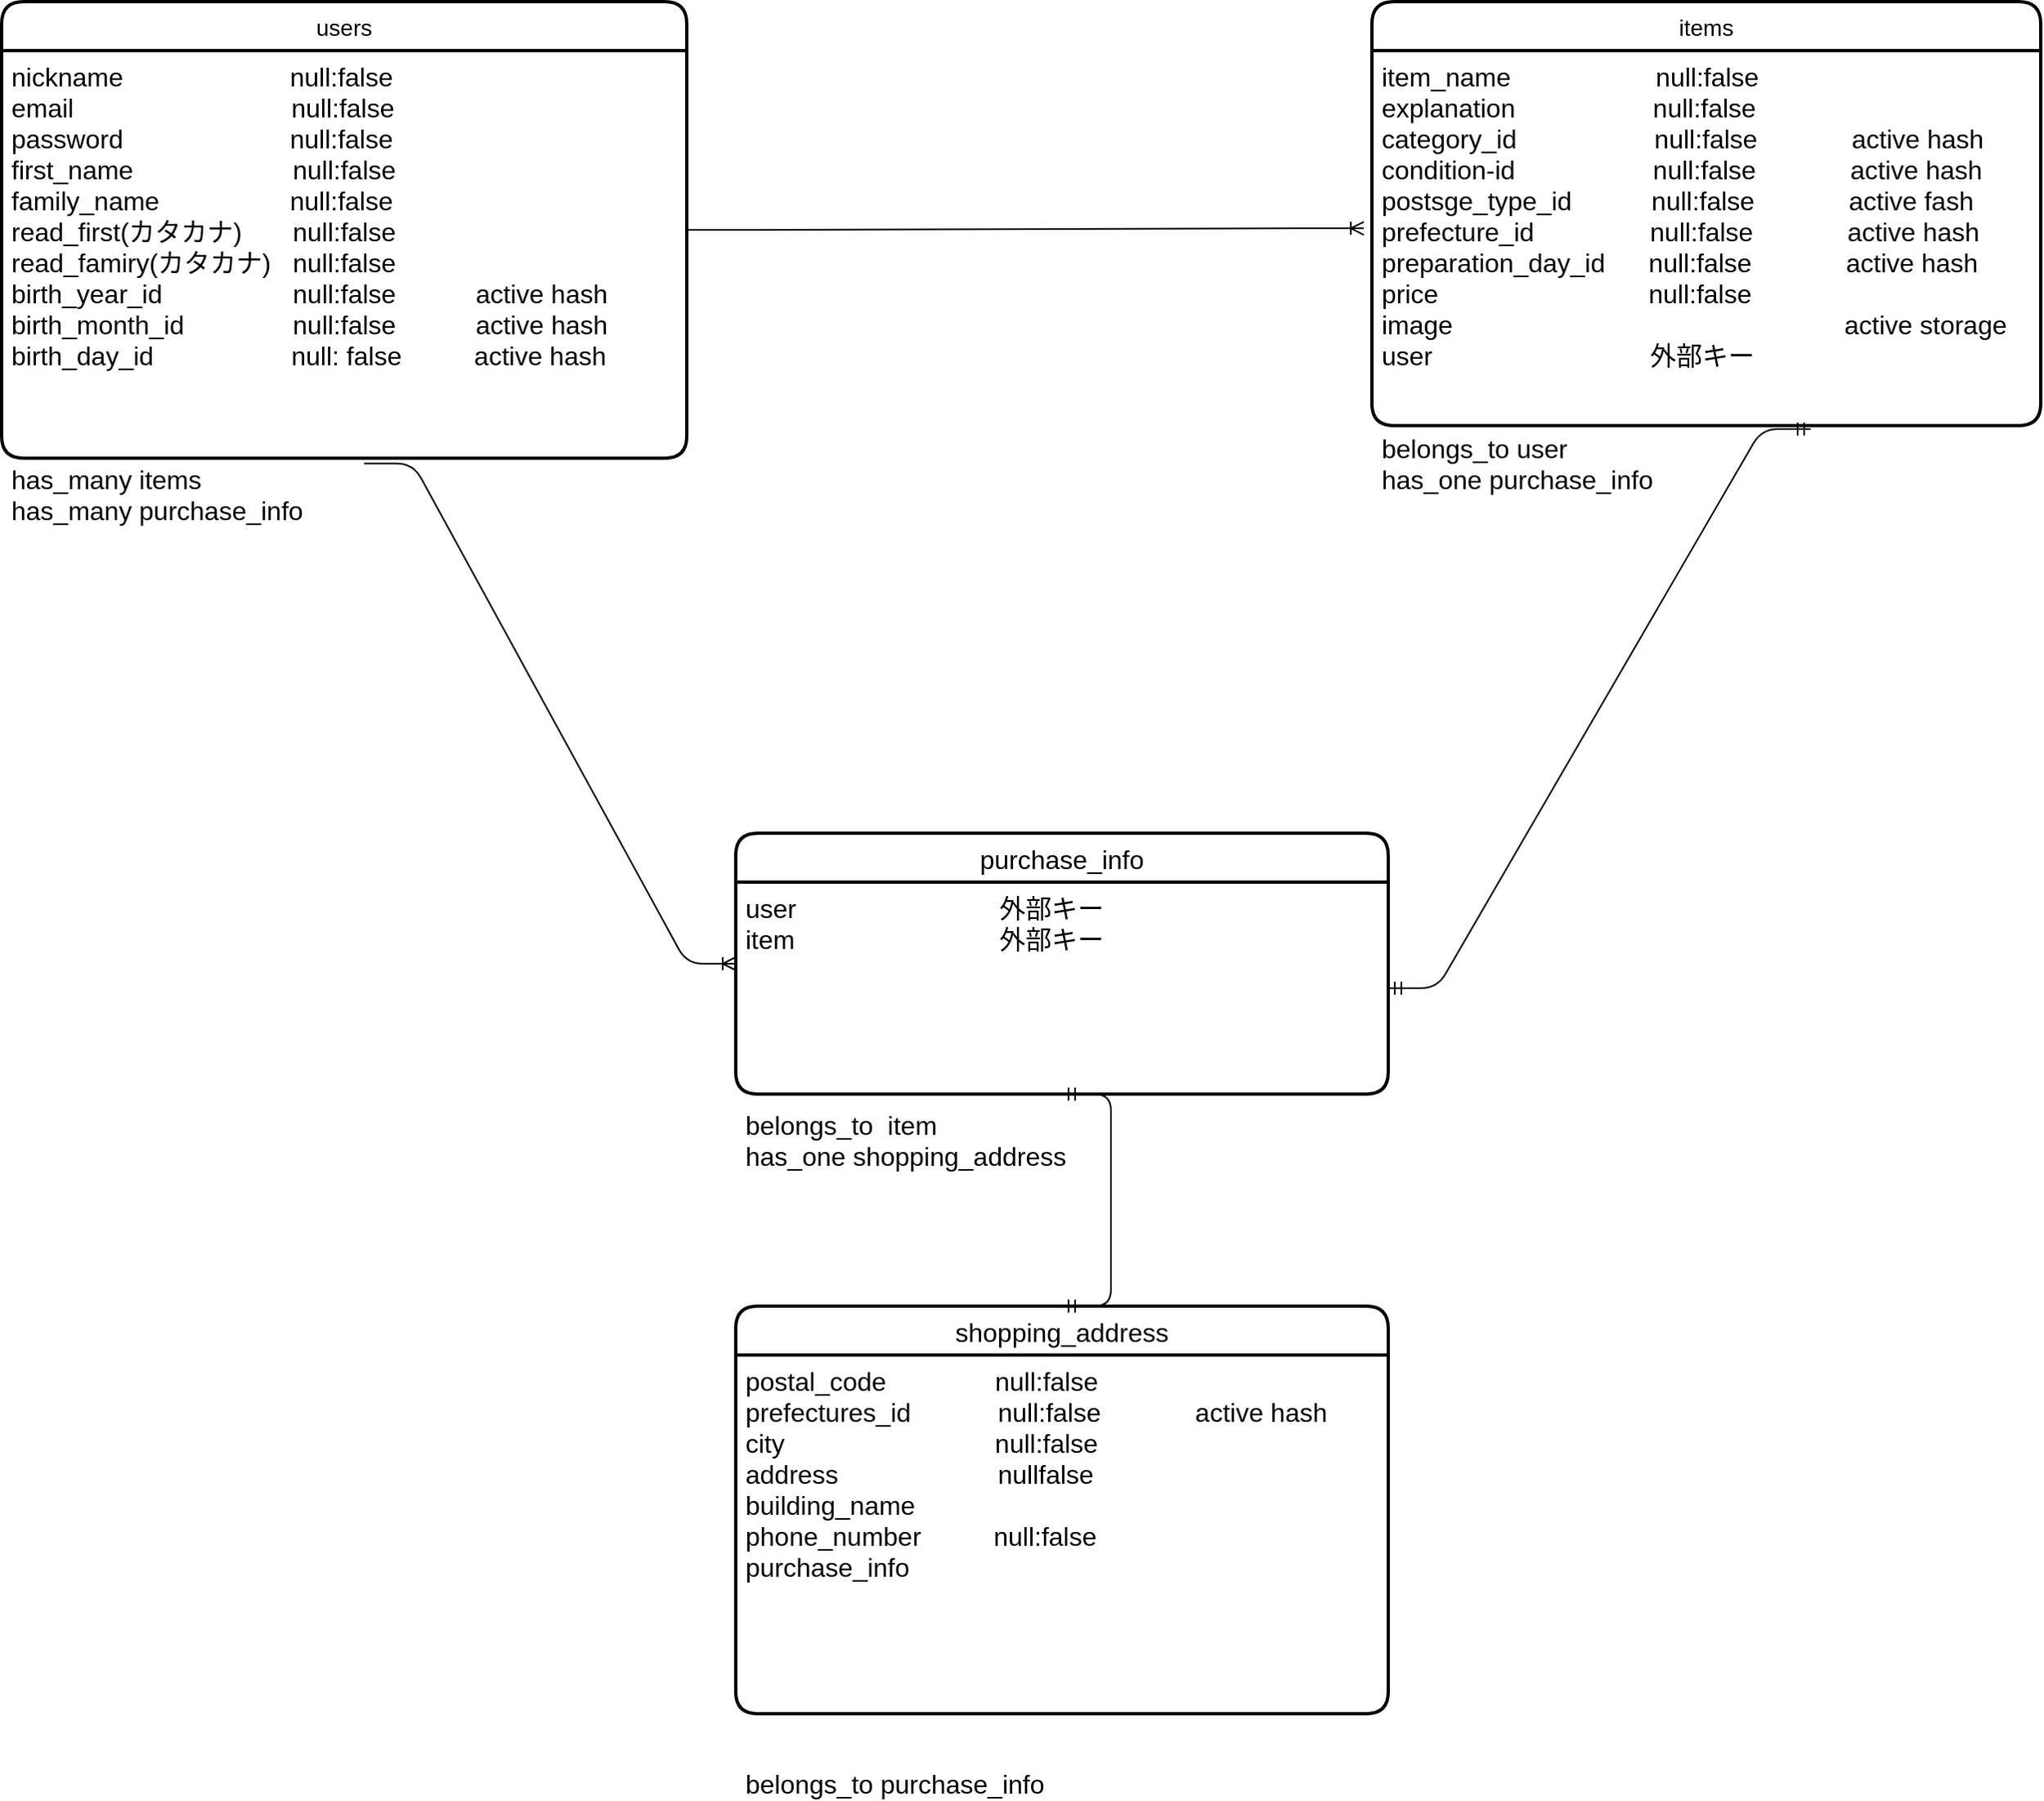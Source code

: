 <mxfile version="13.10.0" type="embed">
    <diagram id="-FHetPxpfdkIIegwqUKT" name="ページ1">
        <mxGraphModel dx="1468" dy="571" grid="1" gridSize="10" guides="1" tooltips="1" connect="1" arrows="1" fold="1" page="1" pageScale="1" pageWidth="850" pageHeight="1100" math="0" shadow="0">
            <root>
                <mxCell id="0"/>
                <mxCell id="1" parent="0"/>
                <mxCell id="213" value="users" style="swimlane;childLayout=stackLayout;horizontal=1;startSize=30;horizontalStack=0;rounded=1;fontSize=14;fontStyle=0;strokeWidth=2;resizeParent=0;resizeLast=1;shadow=0;dashed=0;align=center;dashPattern=1 2;labelBackgroundColor=none;" parent="1" vertex="1">
                    <mxGeometry x="-810" y="90" width="420" height="280" as="geometry"/>
                </mxCell>
                <mxCell id="214" value="nickname                       null:false&#10;email                              null:false&#10;password                       null:false&#10;first_name                      null:false&#10;family_name                  null:false&#10;read_first(カタカナ)       null:false&#10;read_famiry(カタカナ)   null:false&#10;birth_year_id                  null:false           active hash         &#10;birth_month_id               null:false           active hash&#10;birth_day_id                   null: false          active hash &#10;&#10;　&#10;&#10;has_many items&#10;has_many purchase_info　　&#10;&#10;" style="align=left;strokeColor=none;fillColor=none;spacingLeft=4;fontSize=16;verticalAlign=top;resizable=0;rotatable=0;part=1;" parent="213" vertex="1">
                    <mxGeometry y="30" width="420" height="250" as="geometry"/>
                </mxCell>
                <mxCell id="225" value="items" style="swimlane;childLayout=stackLayout;horizontal=1;startSize=30;horizontalStack=0;rounded=1;fontSize=14;fontStyle=0;strokeWidth=2;resizeParent=0;resizeLast=1;shadow=0;dashed=0;align=center;dashPattern=1 2;labelBackgroundColor=none;" parent="1" vertex="1">
                    <mxGeometry x="30" y="90" width="410" height="260" as="geometry"/>
                </mxCell>
                <mxCell id="226" value="item_name                    null:false&#10;explanation                   null:false&#10;category_id                   null:false             active hash&#10;condition-id                   null:false             active hash&#10;postsge_type_id           null:false             active fash&#10;prefecture_id                null:false             active hash&#10;preparation_day_id      null:false             active hash&#10;price                             null:false&#10;image                                                      active storage&#10;user                              外部キー                        &#10;&#10;&#10;belongs_to user&#10;has_one purchase_info&#10;&#10;" style="align=left;strokeColor=none;fillColor=none;spacingLeft=4;fontSize=16;verticalAlign=top;resizable=0;rotatable=0;part=1;" parent="225" vertex="1">
                    <mxGeometry y="30" width="410" height="230" as="geometry"/>
                </mxCell>
                <mxCell id="231" value="" style="edgeStyle=entityRelationEdgeStyle;fontSize=12;html=1;endArrow=ERoneToMany;entryX=-0.012;entryY=0.474;entryDx=0;entryDy=0;entryPerimeter=0;" parent="1" target="226" edge="1">
                    <mxGeometry width="100" height="100" relative="1" as="geometry">
                        <mxPoint x="-390" y="230" as="sourcePoint"/>
                        <mxPoint x="20" y="230" as="targetPoint"/>
                    </mxGeometry>
                </mxCell>
                <mxCell id="232" value="purchase_info" style="swimlane;childLayout=stackLayout;horizontal=1;startSize=30;horizontalStack=0;rounded=1;fontSize=16;fontStyle=0;strokeWidth=2;resizeParent=0;resizeLast=1;shadow=0;dashed=0;align=center;dashPattern=1 2;labelBackgroundColor=none;" parent="1" vertex="1">
                    <mxGeometry x="-360" y="600" width="400" height="160" as="geometry"/>
                </mxCell>
                <mxCell id="233" value="user                            外部キー&#10;item　　　　　　　   外部キー&#10;&#10;&#10;&#10;&#10;&#10;belongs_to  item&#10;has_one shopping_address" style="align=left;strokeColor=none;fillColor=none;spacingLeft=4;fontSize=16;verticalAlign=top;resizable=0;rotatable=0;part=1;" parent="232" vertex="1">
                    <mxGeometry y="30" width="400" height="130" as="geometry"/>
                </mxCell>
                <mxCell id="234" value="" style="edgeStyle=entityRelationEdgeStyle;fontSize=12;html=1;endArrow=ERmandOne;startArrow=ERmandOne;exitX=1;exitY=0.5;exitDx=0;exitDy=0;entryX=0.656;entryY=1.009;entryDx=0;entryDy=0;entryPerimeter=0;" parent="1" source="233" target="226" edge="1">
                    <mxGeometry width="100" height="100" relative="1" as="geometry">
                        <mxPoint x="30" y="679" as="sourcePoint"/>
                        <mxPoint x="308" y="360" as="targetPoint"/>
                    </mxGeometry>
                </mxCell>
                <mxCell id="236" value="" style="edgeStyle=entityRelationEdgeStyle;fontSize=12;html=1;endArrow=ERoneToMany;entryX=0;entryY=0.5;entryDx=0;entryDy=0;exitX=0.529;exitY=1.013;exitDx=0;exitDy=0;exitPerimeter=0;" parent="1" source="214" target="232" edge="1">
                    <mxGeometry width="100" height="100" relative="1" as="geometry">
                        <mxPoint x="-590" y="360" as="sourcePoint"/>
                        <mxPoint x="-280" y="460" as="targetPoint"/>
                    </mxGeometry>
                </mxCell>
                <mxCell id="237" value="shopping_address" style="swimlane;childLayout=stackLayout;horizontal=1;startSize=30;horizontalStack=0;rounded=1;fontSize=16;fontStyle=0;strokeWidth=2;resizeParent=0;resizeLast=1;shadow=0;dashed=0;align=center;dashPattern=1 2;labelBackgroundColor=none;" parent="1" vertex="1">
                    <mxGeometry x="-360" y="890" width="400" height="250" as="geometry"/>
                </mxCell>
                <mxCell id="238" value="postal_code               null:false             &#10;prefectures_id            null:false             active hash&#10;city                             null:false&#10;address                      nullfalse&#10;building_name&#10;phone_number          null:false &#10;purchase_info&#10;&#10;&#10;&#10;&#10;&#10;&#10;belongs_to purchase_info&#10;&#10;&#10;                       " style="align=left;strokeColor=none;fillColor=none;spacingLeft=4;fontSize=16;verticalAlign=top;resizable=0;rotatable=0;part=1;" parent="237" vertex="1">
                    <mxGeometry y="30" width="400" height="220" as="geometry"/>
                </mxCell>
                <mxCell id="239" value="" style="edgeStyle=entityRelationEdgeStyle;fontSize=12;html=1;endArrow=ERmandOne;startArrow=ERmandOne;exitX=0.5;exitY=0;exitDx=0;exitDy=0;entryX=0.5;entryY=1;entryDx=0;entryDy=0;" parent="1" source="237" target="233" edge="1">
                    <mxGeometry width="100" height="100" relative="1" as="geometry">
                        <mxPoint x="-20" y="830" as="sourcePoint"/>
                        <mxPoint x="80" y="730" as="targetPoint"/>
                    </mxGeometry>
                </mxCell>
            </root>
        </mxGraphModel>
    </diagram>
</mxfile>